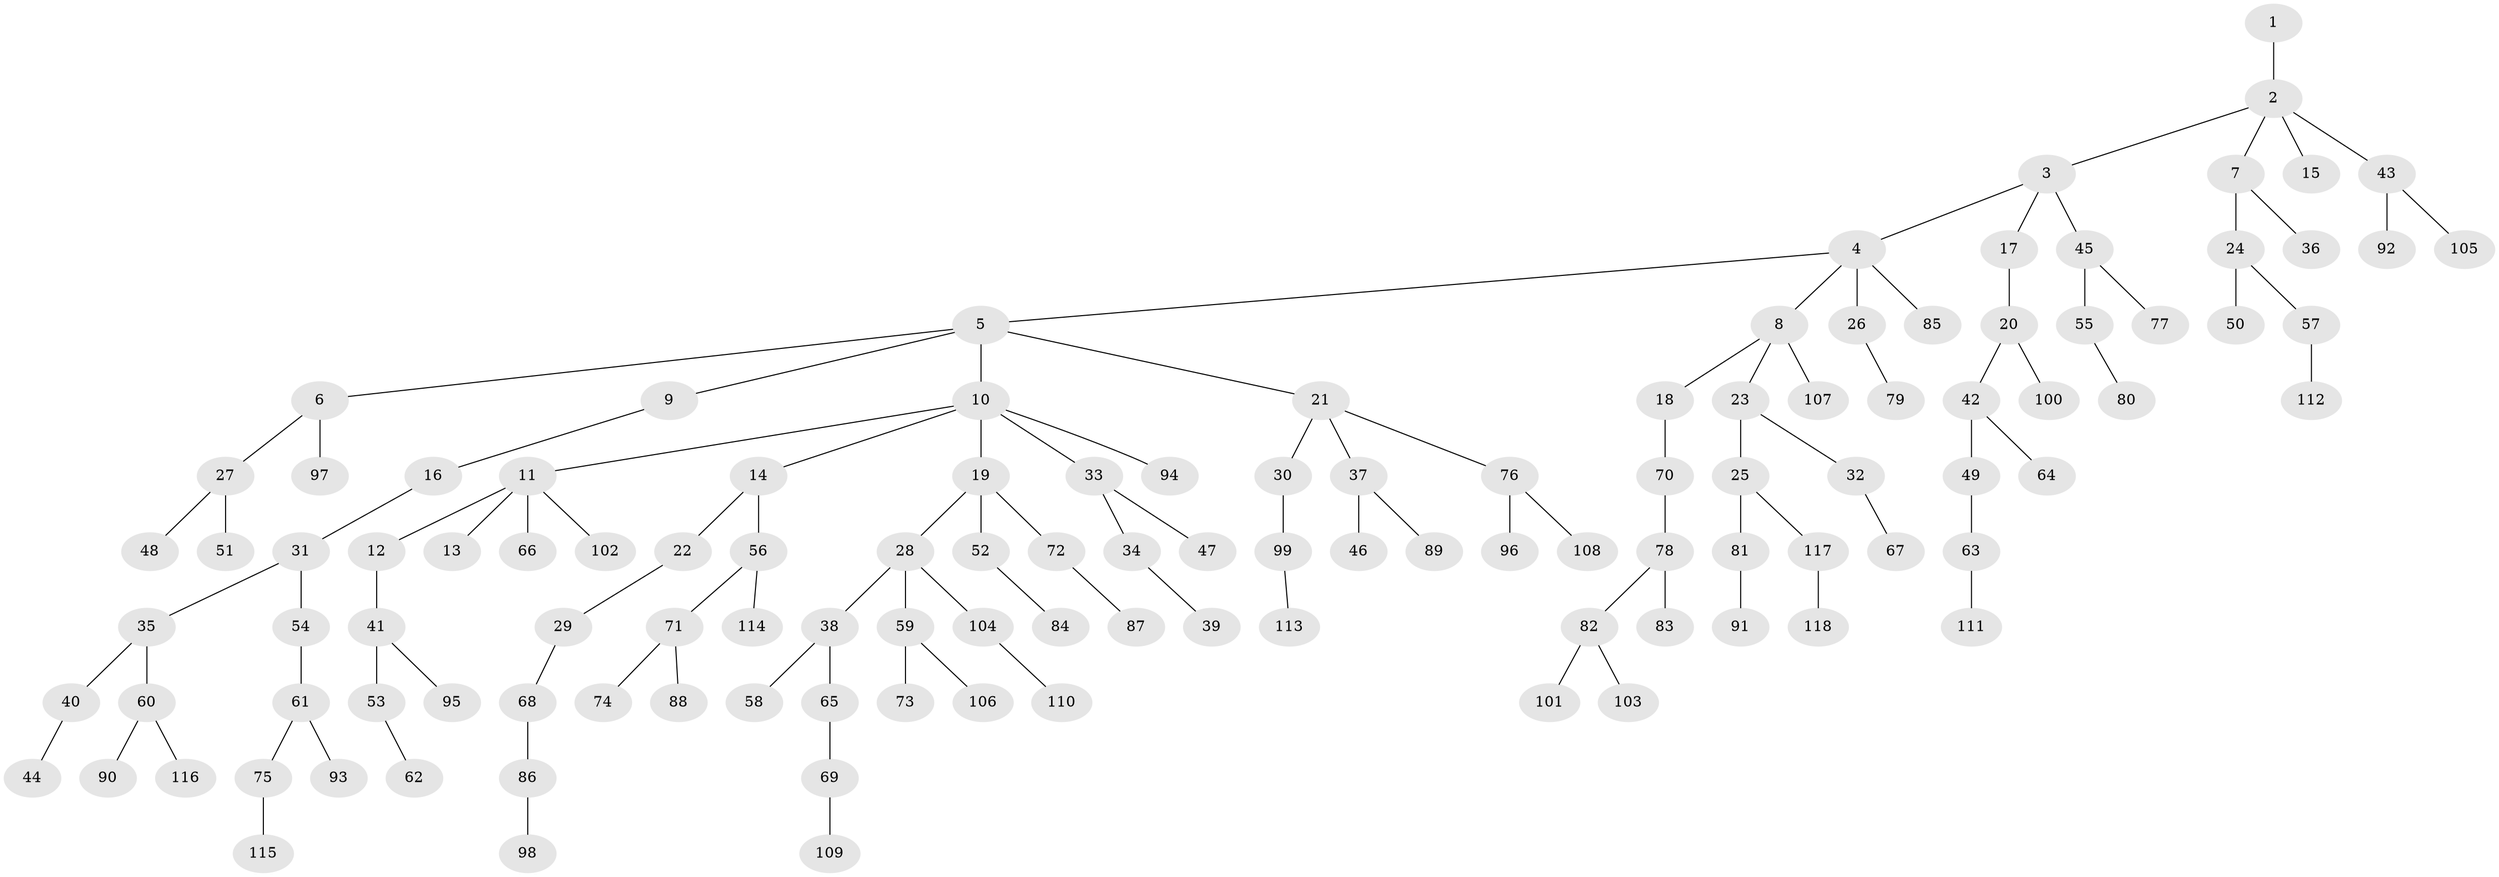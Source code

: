 // coarse degree distribution, {3: 0.16666666666666666, 4: 0.041666666666666664, 8: 0.020833333333333332, 1: 0.4166666666666667, 2: 0.3541666666666667}
// Generated by graph-tools (version 1.1) at 2025/51/03/04/25 22:51:56]
// undirected, 118 vertices, 117 edges
graph export_dot {
  node [color=gray90,style=filled];
  1;
  2;
  3;
  4;
  5;
  6;
  7;
  8;
  9;
  10;
  11;
  12;
  13;
  14;
  15;
  16;
  17;
  18;
  19;
  20;
  21;
  22;
  23;
  24;
  25;
  26;
  27;
  28;
  29;
  30;
  31;
  32;
  33;
  34;
  35;
  36;
  37;
  38;
  39;
  40;
  41;
  42;
  43;
  44;
  45;
  46;
  47;
  48;
  49;
  50;
  51;
  52;
  53;
  54;
  55;
  56;
  57;
  58;
  59;
  60;
  61;
  62;
  63;
  64;
  65;
  66;
  67;
  68;
  69;
  70;
  71;
  72;
  73;
  74;
  75;
  76;
  77;
  78;
  79;
  80;
  81;
  82;
  83;
  84;
  85;
  86;
  87;
  88;
  89;
  90;
  91;
  92;
  93;
  94;
  95;
  96;
  97;
  98;
  99;
  100;
  101;
  102;
  103;
  104;
  105;
  106;
  107;
  108;
  109;
  110;
  111;
  112;
  113;
  114;
  115;
  116;
  117;
  118;
  1 -- 2;
  2 -- 3;
  2 -- 7;
  2 -- 15;
  2 -- 43;
  3 -- 4;
  3 -- 17;
  3 -- 45;
  4 -- 5;
  4 -- 8;
  4 -- 26;
  4 -- 85;
  5 -- 6;
  5 -- 9;
  5 -- 10;
  5 -- 21;
  6 -- 27;
  6 -- 97;
  7 -- 24;
  7 -- 36;
  8 -- 18;
  8 -- 23;
  8 -- 107;
  9 -- 16;
  10 -- 11;
  10 -- 14;
  10 -- 19;
  10 -- 33;
  10 -- 94;
  11 -- 12;
  11 -- 13;
  11 -- 66;
  11 -- 102;
  12 -- 41;
  14 -- 22;
  14 -- 56;
  16 -- 31;
  17 -- 20;
  18 -- 70;
  19 -- 28;
  19 -- 52;
  19 -- 72;
  20 -- 42;
  20 -- 100;
  21 -- 30;
  21 -- 37;
  21 -- 76;
  22 -- 29;
  23 -- 25;
  23 -- 32;
  24 -- 50;
  24 -- 57;
  25 -- 81;
  25 -- 117;
  26 -- 79;
  27 -- 48;
  27 -- 51;
  28 -- 38;
  28 -- 59;
  28 -- 104;
  29 -- 68;
  30 -- 99;
  31 -- 35;
  31 -- 54;
  32 -- 67;
  33 -- 34;
  33 -- 47;
  34 -- 39;
  35 -- 40;
  35 -- 60;
  37 -- 46;
  37 -- 89;
  38 -- 58;
  38 -- 65;
  40 -- 44;
  41 -- 53;
  41 -- 95;
  42 -- 49;
  42 -- 64;
  43 -- 92;
  43 -- 105;
  45 -- 55;
  45 -- 77;
  49 -- 63;
  52 -- 84;
  53 -- 62;
  54 -- 61;
  55 -- 80;
  56 -- 71;
  56 -- 114;
  57 -- 112;
  59 -- 73;
  59 -- 106;
  60 -- 90;
  60 -- 116;
  61 -- 75;
  61 -- 93;
  63 -- 111;
  65 -- 69;
  68 -- 86;
  69 -- 109;
  70 -- 78;
  71 -- 74;
  71 -- 88;
  72 -- 87;
  75 -- 115;
  76 -- 96;
  76 -- 108;
  78 -- 82;
  78 -- 83;
  81 -- 91;
  82 -- 101;
  82 -- 103;
  86 -- 98;
  99 -- 113;
  104 -- 110;
  117 -- 118;
}
